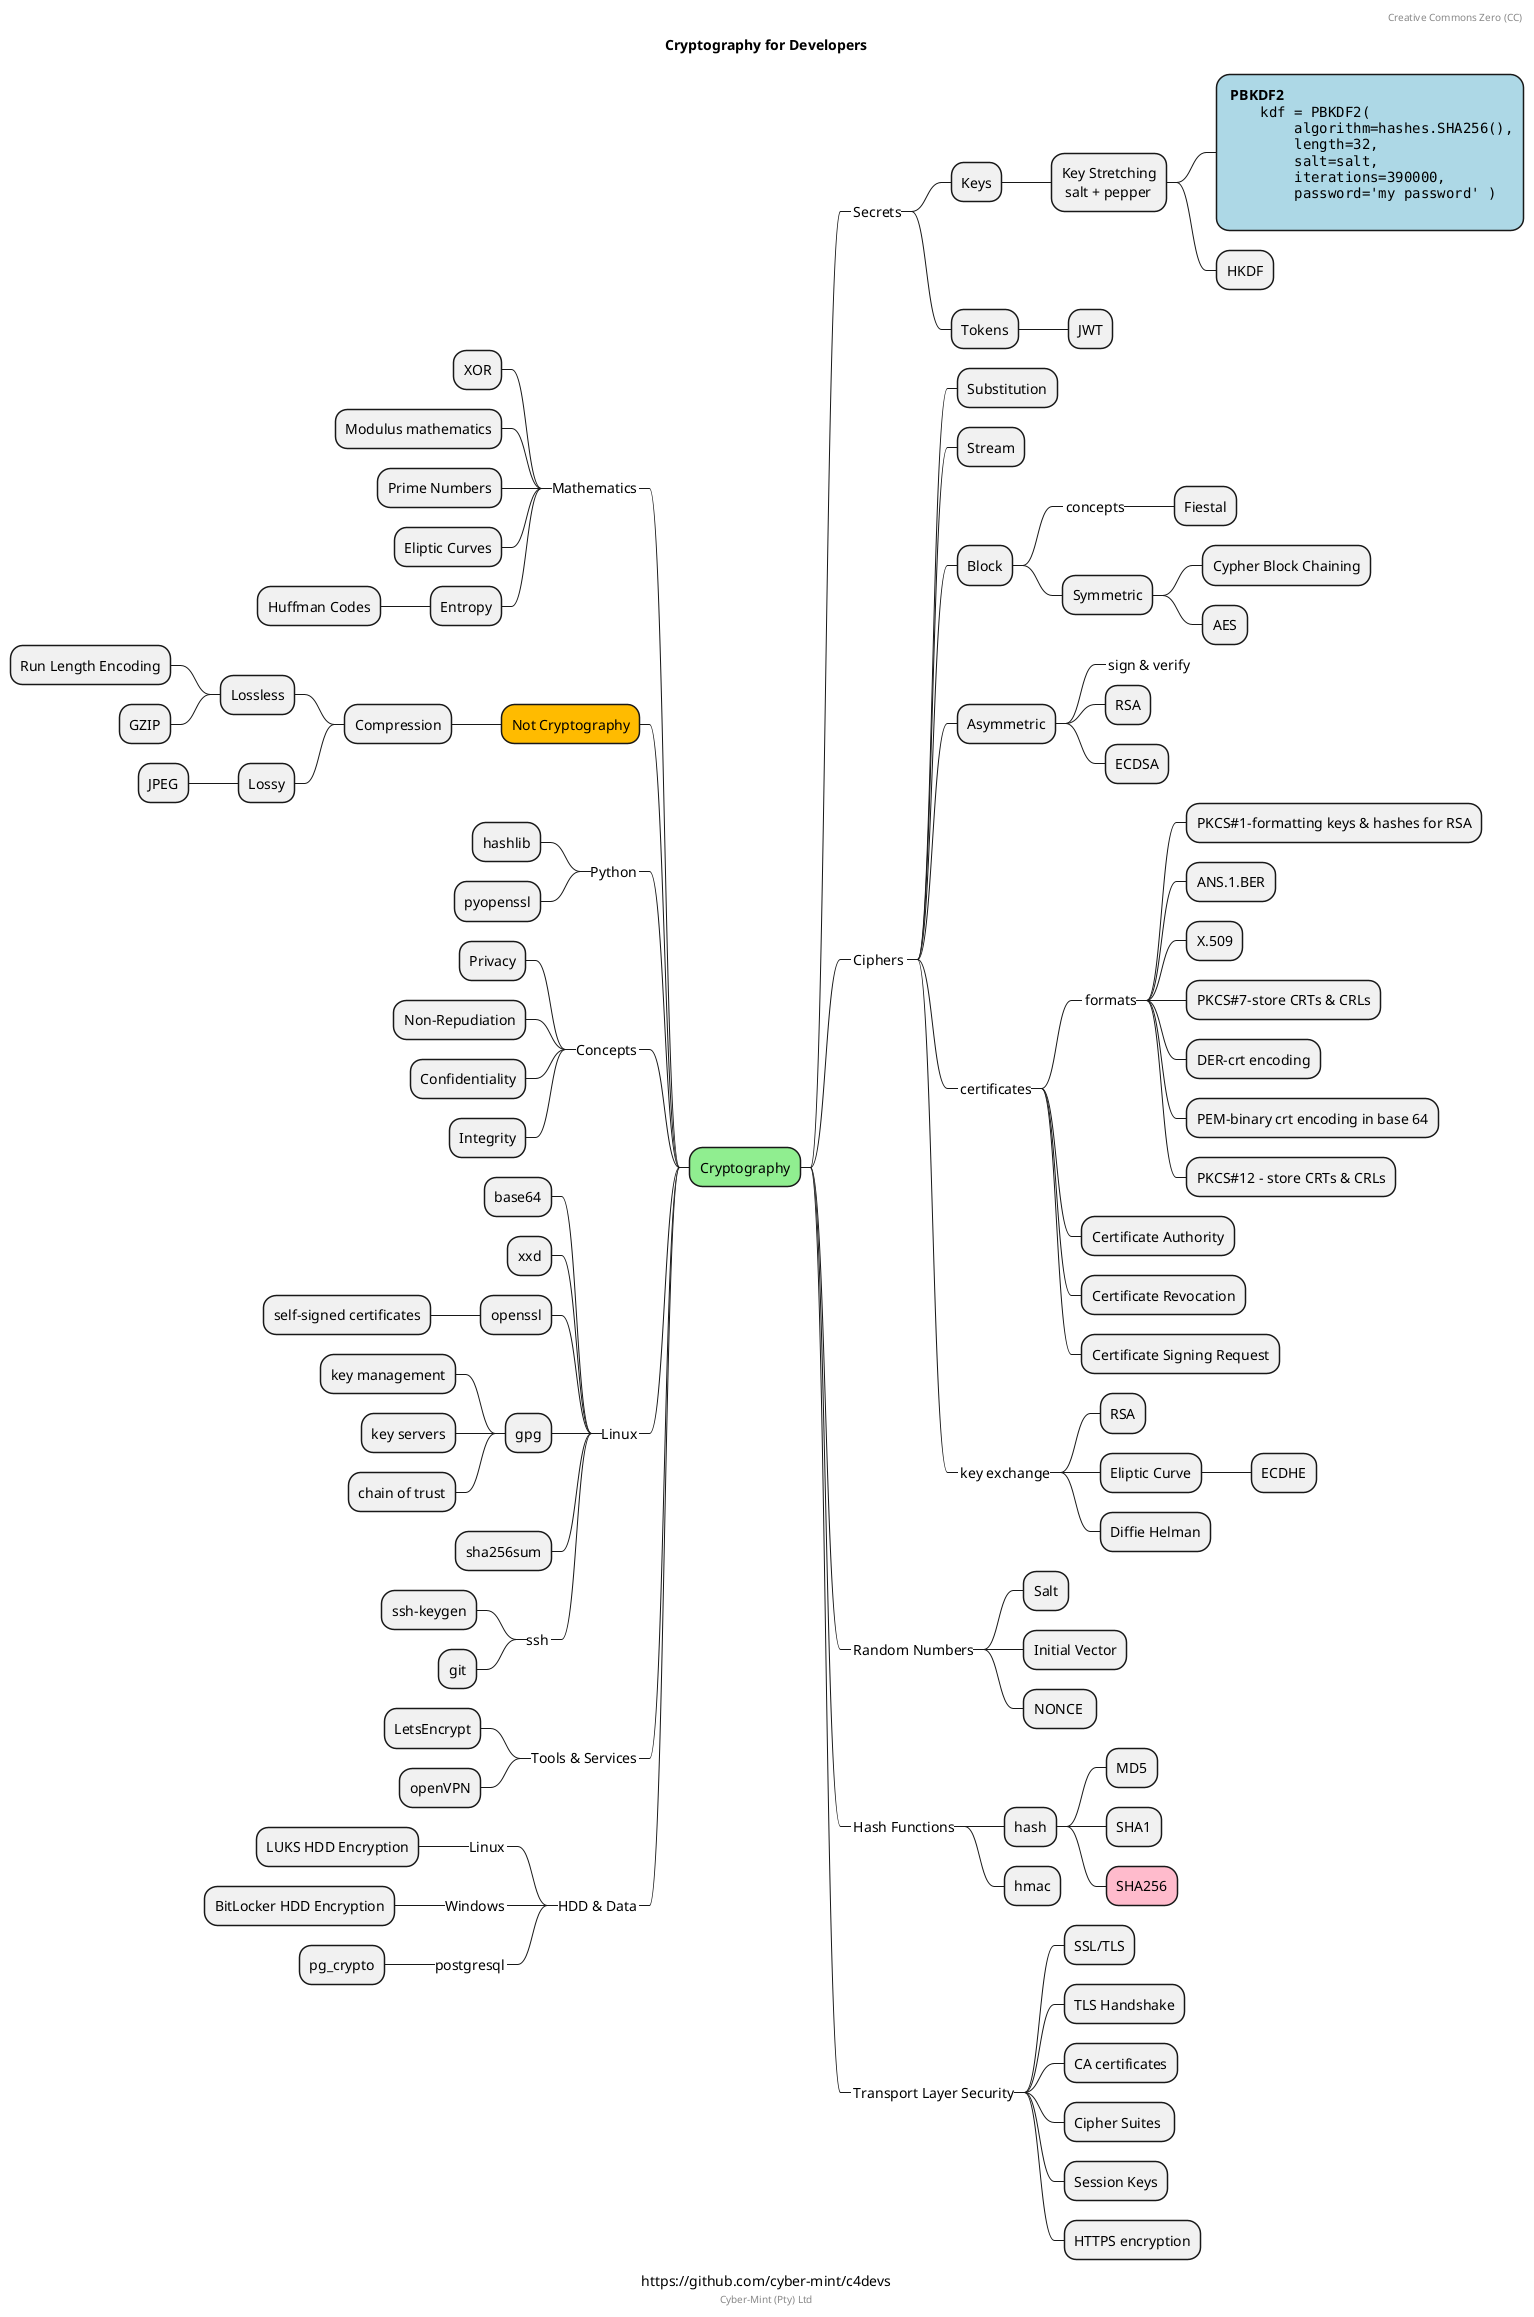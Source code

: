 @startmindmap

caption https://github.com/cyber-mint/c4devs
title Cryptography for Developers

*[#lightgreen] Cryptography

 *_ Secrets
  * Keys
****:Key Stretching
 salt + pepper;

*****[#lightblue]: **PBKDF2**
<code>
    kdf = PBKDF2(
        algorithm=hashes.SHA256(),
        length=32,
        salt=salt,
        iterations=390000,
        password='my password' )
</code>
;
    * HKDF
  * Tokens
   * JWT

 *_ Ciphers <<rose>>
  * Substitution
  * Stream
  * Block
   *_ concepts
    * Fiestal
   * Symmetric
    * Cypher Block Chaining
    * AES
  * Asymmetric
   *_ sign & verify
   * RSA
   * ECDSA
  *_ certificates
   *_ formats
    * PKCS#1-formatting keys & hashes for RSA
    * ANS.1.BER
    * X.509
    * PKCS#7-store CRTs & CRLs
    * DER-crt encoding
    * PEM-binary crt encoding in base 64
    * PKCS#12 - store CRTs & CRLs
   * Certificate Authority
   * Certificate Revocation
   * Certificate Signing Request
  *_ key exchange
   * RSA
   * Eliptic Curve
    * ECDHE
   * Diffie Helman

 *_ Random Numbers
  * Salt
  * Initial Vector
  * NONCE 
 *_ Hash Functions
  * hash
   * MD5
   * SHA1
   *[#FFBBCC] SHA256
  * hmac
 *_ Transport Layer Security
  * SSL/TLS
  * TLS Handshake
  * CA certificates
  * Cipher Suites 
  * Session Keys
  * HTTPS encryption

left side

--_ Mathematics
  * XOR
  * Modulus mathematics
  * Prime Numbers
  * Eliptic Curves
  * Entropy
   * Huffman Codes

--[#FFBB00] Not Cryptography
  * Compression
   * Lossless
    * Run Length Encoding
    * GZIP
   * Lossy
    * JPEG

--_ Python
  * hashlib
  * pyopenssl

--_ Concepts
  * Privacy
  * Non-Repudiation
  * Confidentiality
  * Integrity


--_ Linux
  * base64
  * xxd
  * openssl
   * self-signed certificates
  * gpg
   * key management
   * key servers
   * chain of trust
  * sha256sum
  *_ ssh
   * ssh-keygen
   * git

--_ Tools & Services
  * LetsEncrypt
  * openVPN

--_ HDD & Data
  *_ Linux
   * LUKS HDD Encryption
  *_ Windows
   * BitLocker HDD Encryption
  *_ postgresql
   * pg_crypto

header
 Creative Commons Zero (CC)
endheader

center footer Cyber-Mint (Pty) Ltd

' legend right
'   Short
'   legend
' endlegend

@endmindmap
